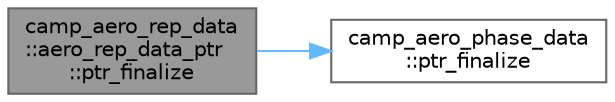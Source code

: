 digraph "camp_aero_rep_data::aero_rep_data_ptr::ptr_finalize"
{
 // LATEX_PDF_SIZE
  bgcolor="transparent";
  edge [fontname=Helvetica,fontsize=10,labelfontname=Helvetica,labelfontsize=10];
  node [fontname=Helvetica,fontsize=10,shape=box,height=0.2,width=0.4];
  rankdir="LR";
  Node1 [label="camp_aero_rep_data\l::aero_rep_data_ptr\l::ptr_finalize",height=0.2,width=0.4,color="gray40", fillcolor="grey60", style="filled", fontcolor="black",tooltip="Finalize the pointer."];
  Node1 -> Node2 [color="steelblue1",style="solid"];
  Node2 [label="camp_aero_phase_data\l::ptr_finalize",height=0.2,width=0.4,color="grey40", fillcolor="white", style="filled",URL="$namespacecamp__aero__phase__data.html#ac4f198fb9d35e624894d640491ddc3e3",tooltip="Finalize a pointer to aerosol phase data."];
}
